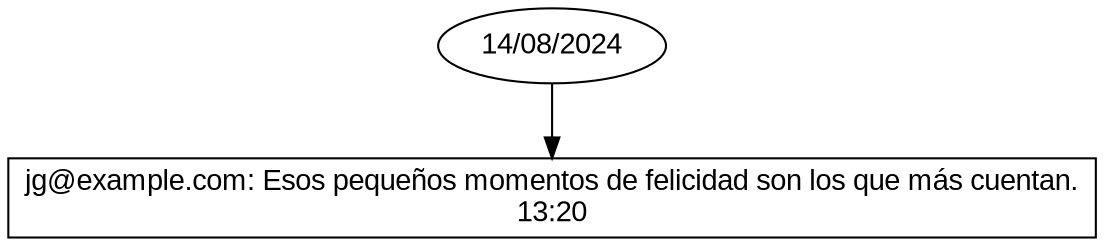 digraph G {
    node [fontname="Arial"];
    "14/08/2024" [label="14/08/2024"];
    "14/08/2024_pub0" [label="jg@example.com: Esos pequeños momentos de felicidad son los que más cuentan.\n13:20", shape=box];
    "14/08/2024" -> "14/08/2024_pub0";
}
